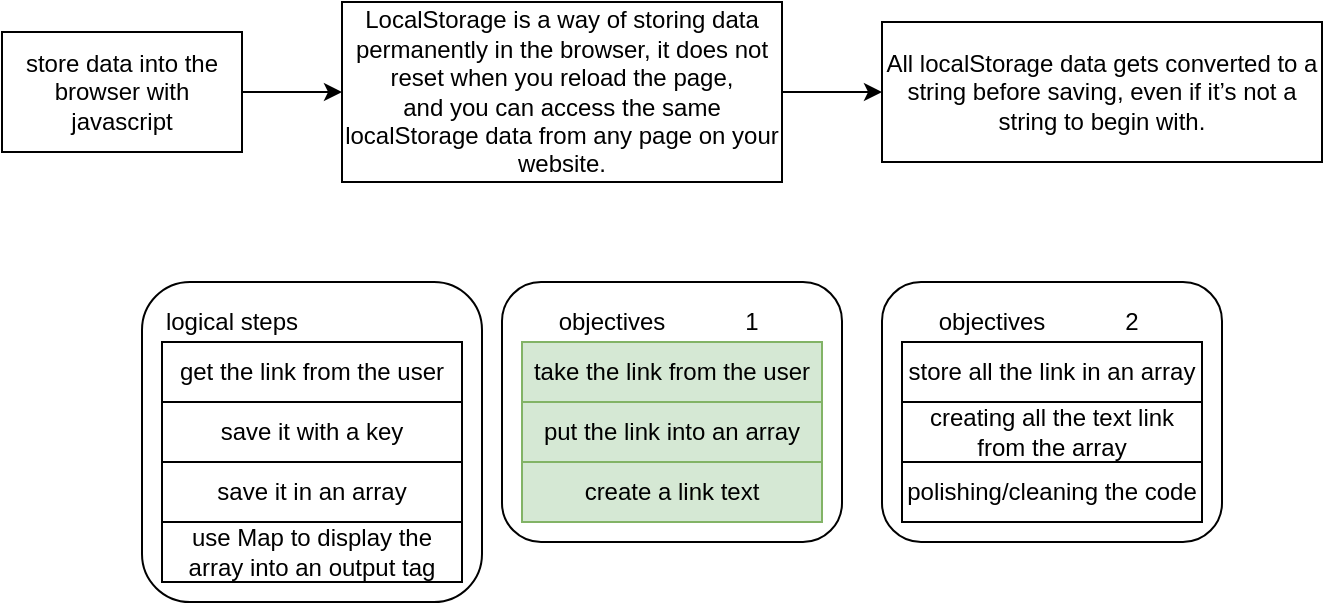 <mxfile version="13.9.9" type="device"><diagram id="Hfgk1WEEnrDi6ZSaMRGe" name="Page-1"><mxGraphModel dx="868" dy="544" grid="1" gridSize="10" guides="1" tooltips="1" connect="1" arrows="1" fold="1" page="1" pageScale="1" pageWidth="850" pageHeight="1100" math="0" shadow="0"><root><mxCell id="0"/><mxCell id="1" parent="0"/><mxCell id="GBMQ1PkszF9zUP9tN09J-11" value="" style="rounded=1;whiteSpace=wrap;html=1;" vertex="1" parent="1"><mxGeometry x="70" y="140" width="170" height="160" as="geometry"/></mxCell><mxCell id="GBMQ1PkszF9zUP9tN09J-4" value="" style="edgeStyle=orthogonalEdgeStyle;rounded=0;orthogonalLoop=1;jettySize=auto;html=1;" edge="1" parent="1" source="2FCPJGKWVGoMW8T-wZyD-2" target="GBMQ1PkszF9zUP9tN09J-1"><mxGeometry relative="1" as="geometry"/></mxCell><mxCell id="2FCPJGKWVGoMW8T-wZyD-2" value="store data into the browser with javascript" style="rounded=0;whiteSpace=wrap;html=1;" parent="1" vertex="1"><mxGeometry y="15" width="120" height="60" as="geometry"/></mxCell><mxCell id="GBMQ1PkszF9zUP9tN09J-3" value="" style="edgeStyle=orthogonalEdgeStyle;rounded=0;orthogonalLoop=1;jettySize=auto;html=1;" edge="1" parent="1" source="GBMQ1PkszF9zUP9tN09J-1" target="GBMQ1PkszF9zUP9tN09J-2"><mxGeometry relative="1" as="geometry"/></mxCell><mxCell id="GBMQ1PkszF9zUP9tN09J-1" value="LocalStorage is a way of storing data permanently in the browser,&amp;nbsp;it does not reset when you reload the page, &lt;br&gt;and you can access the same localStorage data from any page on your &lt;br&gt;website." style="rounded=0;whiteSpace=wrap;html=1;" vertex="1" parent="1"><mxGeometry x="170" width="220" height="90" as="geometry"/></mxCell><mxCell id="GBMQ1PkszF9zUP9tN09J-2" value="All localStorage data gets converted to a string before saving, even if it’s not a string to begin with." style="rounded=0;whiteSpace=wrap;html=1;" vertex="1" parent="1"><mxGeometry x="440" y="10" width="220" height="70" as="geometry"/></mxCell><mxCell id="GBMQ1PkszF9zUP9tN09J-5" value="get the link from the user" style="rounded=0;whiteSpace=wrap;html=1;" vertex="1" parent="1"><mxGeometry x="80" y="170" width="150" height="30" as="geometry"/></mxCell><mxCell id="GBMQ1PkszF9zUP9tN09J-6" value="save it with a key" style="rounded=0;whiteSpace=wrap;html=1;" vertex="1" parent="1"><mxGeometry x="80" y="200" width="150" height="30" as="geometry"/></mxCell><mxCell id="GBMQ1PkszF9zUP9tN09J-8" value="save it in an array" style="rounded=0;whiteSpace=wrap;html=1;" vertex="1" parent="1"><mxGeometry x="80" y="230" width="150" height="30" as="geometry"/></mxCell><mxCell id="GBMQ1PkszF9zUP9tN09J-9" value="use Map to display the array into an output tag" style="rounded=0;whiteSpace=wrap;html=1;" vertex="1" parent="1"><mxGeometry x="80" y="260" width="150" height="30" as="geometry"/></mxCell><mxCell id="GBMQ1PkszF9zUP9tN09J-13" value="logical steps" style="text;html=1;strokeColor=none;fillColor=none;align=center;verticalAlign=middle;whiteSpace=wrap;rounded=0;" vertex="1" parent="1"><mxGeometry x="80" y="150" width="70" height="20" as="geometry"/></mxCell><mxCell id="GBMQ1PkszF9zUP9tN09J-15" value="" style="rounded=1;whiteSpace=wrap;html=1;" vertex="1" parent="1"><mxGeometry x="250" y="140" width="170" height="130" as="geometry"/></mxCell><mxCell id="GBMQ1PkszF9zUP9tN09J-16" value="objectives" style="text;html=1;strokeColor=none;fillColor=none;align=center;verticalAlign=middle;whiteSpace=wrap;rounded=0;" vertex="1" parent="1"><mxGeometry x="270" y="150" width="70" height="20" as="geometry"/></mxCell><mxCell id="GBMQ1PkszF9zUP9tN09J-17" value="take the link from the user" style="rounded=0;whiteSpace=wrap;html=1;fillColor=#d5e8d4;strokeColor=#82b366;" vertex="1" parent="1"><mxGeometry x="260" y="170" width="150" height="30" as="geometry"/></mxCell><mxCell id="GBMQ1PkszF9zUP9tN09J-18" value="put the link into an array" style="rounded=0;whiteSpace=wrap;html=1;fillColor=#d5e8d4;strokeColor=#82b366;" vertex="1" parent="1"><mxGeometry x="260" y="200" width="150" height="30" as="geometry"/></mxCell><mxCell id="GBMQ1PkszF9zUP9tN09J-19" value="create a link text" style="rounded=0;whiteSpace=wrap;html=1;fillColor=#d5e8d4;strokeColor=#82b366;" vertex="1" parent="1"><mxGeometry x="260" y="230" width="150" height="30" as="geometry"/></mxCell><mxCell id="GBMQ1PkszF9zUP9tN09J-20" value="1" style="text;html=1;strokeColor=none;fillColor=none;align=center;verticalAlign=middle;whiteSpace=wrap;rounded=0;" vertex="1" parent="1"><mxGeometry x="340" y="150" width="70" height="20" as="geometry"/></mxCell><mxCell id="GBMQ1PkszF9zUP9tN09J-21" value="" style="rounded=1;whiteSpace=wrap;html=1;" vertex="1" parent="1"><mxGeometry x="440" y="140" width="170" height="130" as="geometry"/></mxCell><mxCell id="GBMQ1PkszF9zUP9tN09J-22" value="objectives" style="text;html=1;strokeColor=none;fillColor=none;align=center;verticalAlign=middle;whiteSpace=wrap;rounded=0;" vertex="1" parent="1"><mxGeometry x="460" y="150" width="70" height="20" as="geometry"/></mxCell><mxCell id="GBMQ1PkszF9zUP9tN09J-23" value="store all the link in an array" style="rounded=0;whiteSpace=wrap;html=1;" vertex="1" parent="1"><mxGeometry x="450" y="170" width="150" height="30" as="geometry"/></mxCell><mxCell id="GBMQ1PkszF9zUP9tN09J-26" value="2" style="text;html=1;strokeColor=none;fillColor=none;align=center;verticalAlign=middle;whiteSpace=wrap;rounded=0;" vertex="1" parent="1"><mxGeometry x="530" y="150" width="70" height="20" as="geometry"/></mxCell><mxCell id="GBMQ1PkszF9zUP9tN09J-27" value="creating all the text link from the array" style="rounded=0;whiteSpace=wrap;html=1;" vertex="1" parent="1"><mxGeometry x="450" y="200" width="150" height="30" as="geometry"/></mxCell><mxCell id="GBMQ1PkszF9zUP9tN09J-28" value="polishing/cleaning the code" style="rounded=0;whiteSpace=wrap;html=1;" vertex="1" parent="1"><mxGeometry x="450" y="230" width="150" height="30" as="geometry"/></mxCell></root></mxGraphModel></diagram></mxfile>